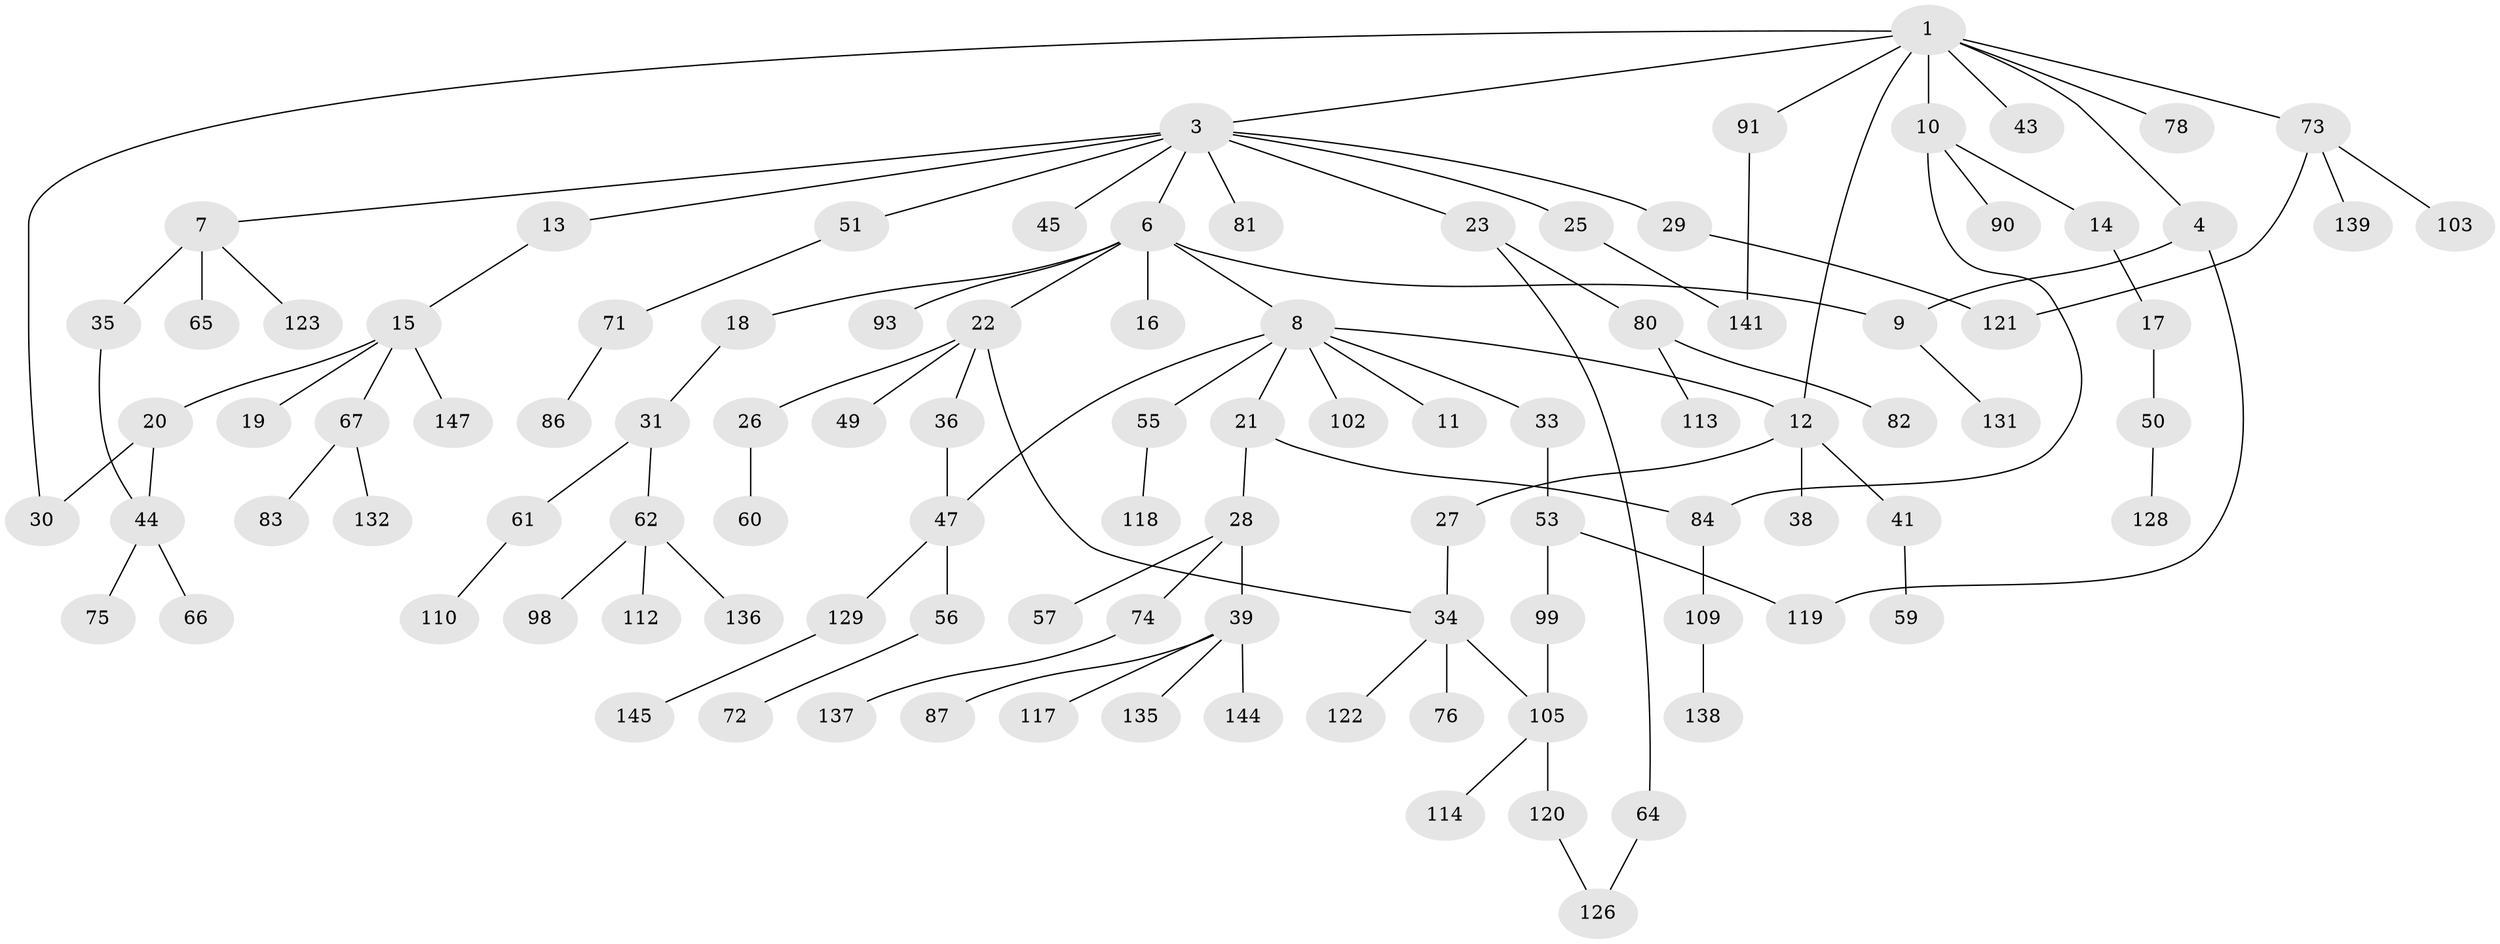 // Generated by graph-tools (version 1.1) at 2025/51/02/27/25 19:51:38]
// undirected, 102 vertices, 113 edges
graph export_dot {
graph [start="1"]
  node [color=gray90,style=filled];
  1 [super="+2"];
  3 [super="+5"];
  4 [super="+85"];
  6 [super="+37"];
  7 [super="+42"];
  8 [super="+32"];
  9 [super="+107"];
  10 [super="+79"];
  11;
  12 [super="+24"];
  13 [super="+94"];
  14 [super="+63"];
  15 [super="+77"];
  16;
  17 [super="+48"];
  18;
  19;
  20 [super="+69"];
  21 [super="+124"];
  22;
  23;
  25 [super="+54"];
  26 [super="+58"];
  27;
  28 [super="+142"];
  29;
  30;
  31 [super="+95"];
  33 [super="+143"];
  34 [super="+40"];
  35 [super="+140"];
  36 [super="+100"];
  38 [super="+111"];
  39 [super="+52"];
  41;
  43 [super="+46"];
  44 [super="+92"];
  45;
  47 [super="+96"];
  49 [super="+70"];
  50;
  51;
  53;
  55;
  56;
  57;
  59 [super="+108"];
  60 [super="+133"];
  61;
  62 [super="+115"];
  64;
  65;
  66 [super="+68"];
  67 [super="+97"];
  71;
  72;
  73 [super="+101"];
  74;
  75 [super="+88"];
  76;
  78;
  80 [super="+89"];
  81;
  82 [super="+127"];
  83;
  84;
  86;
  87;
  90;
  91 [super="+125"];
  93;
  98;
  99 [super="+104"];
  102;
  103;
  105 [super="+106"];
  109 [super="+130"];
  110 [super="+116"];
  112;
  113;
  114;
  117;
  118;
  119;
  120 [super="+134"];
  121;
  122;
  123;
  126 [super="+146"];
  128;
  129;
  131;
  132;
  135;
  136;
  137;
  138;
  139;
  141;
  144;
  145;
  147;
  1 -- 30;
  1 -- 43;
  1 -- 78;
  1 -- 91;
  1 -- 3;
  1 -- 4;
  1 -- 73;
  1 -- 10;
  1 -- 12;
  3 -- 6;
  3 -- 13;
  3 -- 23;
  3 -- 29;
  3 -- 51;
  3 -- 81;
  3 -- 7;
  3 -- 25;
  3 -- 45;
  4 -- 9;
  4 -- 119;
  6 -- 8;
  6 -- 16;
  6 -- 18;
  6 -- 22;
  6 -- 93;
  6 -- 9;
  7 -- 35 [weight=2];
  7 -- 65;
  7 -- 123;
  8 -- 11;
  8 -- 21;
  8 -- 33;
  8 -- 47;
  8 -- 55;
  8 -- 12;
  8 -- 102;
  9 -- 131;
  10 -- 14;
  10 -- 84;
  10 -- 90;
  12 -- 27;
  12 -- 41;
  12 -- 38;
  13 -- 15;
  14 -- 17;
  15 -- 19;
  15 -- 20;
  15 -- 67;
  15 -- 147;
  17 -- 50;
  18 -- 31;
  20 -- 44;
  20 -- 30;
  21 -- 28;
  21 -- 84;
  22 -- 26;
  22 -- 36;
  22 -- 49;
  22 -- 34;
  23 -- 64;
  23 -- 80;
  25 -- 141;
  26 -- 60;
  27 -- 34;
  28 -- 39;
  28 -- 57;
  28 -- 74;
  29 -- 121;
  31 -- 61;
  31 -- 62;
  33 -- 53;
  34 -- 76;
  34 -- 105;
  34 -- 122;
  35 -- 44;
  36 -- 47;
  39 -- 87;
  39 -- 117;
  39 -- 135;
  39 -- 144;
  41 -- 59;
  44 -- 66;
  44 -- 75;
  47 -- 56;
  47 -- 129;
  50 -- 128;
  51 -- 71;
  53 -- 99;
  53 -- 119;
  55 -- 118;
  56 -- 72;
  61 -- 110;
  62 -- 98;
  62 -- 112;
  62 -- 136;
  64 -- 126;
  67 -- 83;
  67 -- 132;
  71 -- 86;
  73 -- 139;
  73 -- 121;
  73 -- 103;
  74 -- 137;
  80 -- 82;
  80 -- 113;
  84 -- 109;
  91 -- 141;
  99 -- 105;
  105 -- 114;
  105 -- 120;
  109 -- 138;
  120 -- 126;
  129 -- 145;
}
